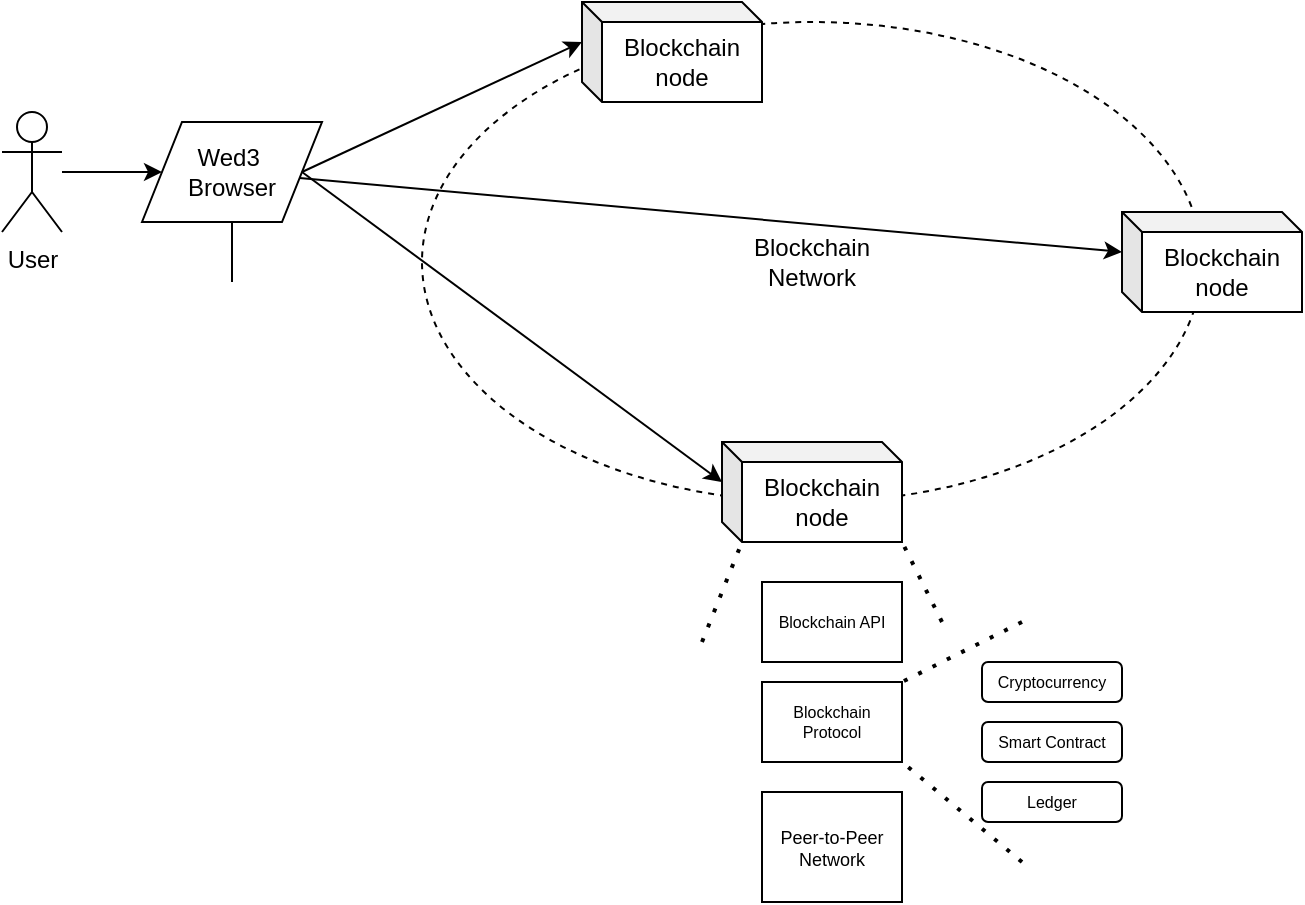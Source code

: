 <mxfile version="24.7.5">
  <diagram name="Page-1" id="-EBKwE1Vl0T7RkcBSEjn">
    <mxGraphModel dx="700" dy="622" grid="1" gridSize="10" guides="1" tooltips="1" connect="1" arrows="1" fold="1" page="1" pageScale="1" pageWidth="827" pageHeight="1169" math="0" shadow="0">
      <root>
        <mxCell id="0" />
        <mxCell id="1" parent="0" />
        <mxCell id="1Zohok0XI3wE60ObGBKs-1" value="Blockchain&lt;div&gt;Network&lt;/div&gt;" style="ellipse;whiteSpace=wrap;html=1;dashed=1;" vertex="1" parent="1">
          <mxGeometry x="240" y="160" width="390" height="240" as="geometry" />
        </mxCell>
        <mxCell id="1Zohok0XI3wE60ObGBKs-2" value="Blockchain&lt;div&gt;node&lt;/div&gt;" style="shape=cube;whiteSpace=wrap;html=1;boundedLbl=1;backgroundOutline=1;darkOpacity=0.05;darkOpacity2=0.1;size=10;" vertex="1" parent="1">
          <mxGeometry x="390" y="370" width="90" height="50" as="geometry" />
        </mxCell>
        <mxCell id="1Zohok0XI3wE60ObGBKs-3" value="Blockchain&lt;div&gt;node&lt;/div&gt;" style="shape=cube;whiteSpace=wrap;html=1;boundedLbl=1;backgroundOutline=1;darkOpacity=0.05;darkOpacity2=0.1;size=10;" vertex="1" parent="1">
          <mxGeometry x="320" y="150" width="90" height="50" as="geometry" />
        </mxCell>
        <mxCell id="1Zohok0XI3wE60ObGBKs-4" value="Blockchain&lt;div&gt;node&lt;/div&gt;" style="shape=cube;whiteSpace=wrap;html=1;boundedLbl=1;backgroundOutline=1;darkOpacity=0.05;darkOpacity2=0.1;size=10;" vertex="1" parent="1">
          <mxGeometry x="590" y="255" width="90" height="50" as="geometry" />
        </mxCell>
        <mxCell id="1Zohok0XI3wE60ObGBKs-7" value="" style="edgeStyle=orthogonalEdgeStyle;rounded=0;orthogonalLoop=1;jettySize=auto;html=1;" edge="1" parent="1" source="1Zohok0XI3wE60ObGBKs-5" target="1Zohok0XI3wE60ObGBKs-6">
          <mxGeometry relative="1" as="geometry" />
        </mxCell>
        <mxCell id="1Zohok0XI3wE60ObGBKs-5" value="User" style="shape=umlActor;verticalLabelPosition=bottom;verticalAlign=top;html=1;outlineConnect=0;" vertex="1" parent="1">
          <mxGeometry x="30" y="205" width="30" height="60" as="geometry" />
        </mxCell>
        <mxCell id="1Zohok0XI3wE60ObGBKs-6" value="Wed3&amp;nbsp;&lt;div&gt;Browser&lt;/div&gt;" style="shape=parallelogram;perimeter=parallelogramPerimeter;whiteSpace=wrap;html=1;fixedSize=1;" vertex="1" parent="1">
          <mxGeometry x="100" y="210" width="90" height="50" as="geometry" />
        </mxCell>
        <mxCell id="1Zohok0XI3wE60ObGBKs-9" value="" style="edgeStyle=orthogonalEdgeStyle;rounded=0;orthogonalLoop=1;jettySize=auto;html=1;endArrow=none;endFill=0;" edge="1" parent="1" source="1Zohok0XI3wE60ObGBKs-8" target="1Zohok0XI3wE60ObGBKs-6">
          <mxGeometry relative="1" as="geometry" />
        </mxCell>
        <mxCell id="1Zohok0XI3wE60ObGBKs-8" value="" style="shape=image;verticalLabelPosition=bottom;labelBackgroundColor=default;verticalAlign=top;aspect=fixed;imageAspect=0;image=https://as2.ftcdn.net/v2/jpg/02/59/27/77/1000_F_259277720_bU50iC5MZ7DeZKh9QXnKWWBoYqFYNtxp.jpg;clipPath=inset(18.33% 18.33% 18.33% 17.67%);" vertex="1" parent="1">
          <mxGeometry x="124.79" y="290" width="40.42" height="40" as="geometry" />
        </mxCell>
        <mxCell id="1Zohok0XI3wE60ObGBKs-10" value="" style="endArrow=classic;html=1;rounded=0;entryX=0;entryY=0;entryDx=0;entryDy=20;entryPerimeter=0;exitX=1;exitY=0.5;exitDx=0;exitDy=0;" edge="1" parent="1" source="1Zohok0XI3wE60ObGBKs-6" target="1Zohok0XI3wE60ObGBKs-3">
          <mxGeometry width="50" height="50" relative="1" as="geometry">
            <mxPoint x="260" y="490" as="sourcePoint" />
            <mxPoint x="310" y="440" as="targetPoint" />
          </mxGeometry>
        </mxCell>
        <mxCell id="1Zohok0XI3wE60ObGBKs-11" value="" style="endArrow=classic;html=1;rounded=0;entryX=0;entryY=0;entryDx=0;entryDy=20;entryPerimeter=0;exitX=1;exitY=0.5;exitDx=0;exitDy=0;" edge="1" parent="1" source="1Zohok0XI3wE60ObGBKs-6" target="1Zohok0XI3wE60ObGBKs-2">
          <mxGeometry width="50" height="50" relative="1" as="geometry">
            <mxPoint x="190" y="245" as="sourcePoint" />
            <mxPoint x="330" y="180" as="targetPoint" />
          </mxGeometry>
        </mxCell>
        <mxCell id="1Zohok0XI3wE60ObGBKs-12" value="" style="endArrow=classic;html=1;rounded=0;entryX=0;entryY=0;entryDx=0;entryDy=20;entryPerimeter=0;" edge="1" parent="1" source="1Zohok0XI3wE60ObGBKs-6" target="1Zohok0XI3wE60ObGBKs-4">
          <mxGeometry width="50" height="50" relative="1" as="geometry">
            <mxPoint x="200" y="255" as="sourcePoint" />
            <mxPoint x="340" y="190" as="targetPoint" />
          </mxGeometry>
        </mxCell>
        <mxCell id="1Zohok0XI3wE60ObGBKs-13" value="" style="endArrow=none;dashed=1;html=1;dashPattern=1 3;strokeWidth=2;rounded=0;entryX=0;entryY=0;entryDx=10;entryDy=50;entryPerimeter=0;" edge="1" parent="1" target="1Zohok0XI3wE60ObGBKs-2">
          <mxGeometry width="50" height="50" relative="1" as="geometry">
            <mxPoint x="380" y="470" as="sourcePoint" />
            <mxPoint x="390" y="410" as="targetPoint" />
          </mxGeometry>
        </mxCell>
        <mxCell id="1Zohok0XI3wE60ObGBKs-14" value="" style="endArrow=none;dashed=1;html=1;dashPattern=1 3;strokeWidth=2;rounded=0;entryX=1;entryY=1;entryDx=0;entryDy=0;entryPerimeter=0;" edge="1" parent="1" target="1Zohok0XI3wE60ObGBKs-2">
          <mxGeometry width="50" height="50" relative="1" as="geometry">
            <mxPoint x="500" y="460" as="sourcePoint" />
            <mxPoint x="410" y="430" as="targetPoint" />
          </mxGeometry>
        </mxCell>
        <mxCell id="1Zohok0XI3wE60ObGBKs-15" value="Blockchain API" style="rounded=0;whiteSpace=wrap;html=1;fontSize=8;" vertex="1" parent="1">
          <mxGeometry x="410" y="440" width="70" height="40" as="geometry" />
        </mxCell>
        <mxCell id="1Zohok0XI3wE60ObGBKs-16" value="Blockchain Protocol" style="rounded=0;whiteSpace=wrap;html=1;fontSize=8;" vertex="1" parent="1">
          <mxGeometry x="410" y="490" width="70" height="40" as="geometry" />
        </mxCell>
        <mxCell id="1Zohok0XI3wE60ObGBKs-17" value="Peer-to-Peer&lt;div style=&quot;font-size: 9px;&quot;&gt;Network&lt;/div&gt;" style="rounded=0;whiteSpace=wrap;html=1;fontSize=9;" vertex="1" parent="1">
          <mxGeometry x="410" y="545" width="70" height="55" as="geometry" />
        </mxCell>
        <mxCell id="1Zohok0XI3wE60ObGBKs-18" value="" style="endArrow=none;dashed=1;html=1;dashPattern=1 3;strokeWidth=2;rounded=0;entryX=1;entryY=0;entryDx=0;entryDy=0;" edge="1" parent="1" target="1Zohok0XI3wE60ObGBKs-16">
          <mxGeometry width="50" height="50" relative="1" as="geometry">
            <mxPoint x="540" y="460" as="sourcePoint" />
            <mxPoint x="490" y="490" as="targetPoint" />
          </mxGeometry>
        </mxCell>
        <mxCell id="1Zohok0XI3wE60ObGBKs-19" value="Cryptocurrency" style="rounded=1;whiteSpace=wrap;html=1;fontSize=8;" vertex="1" parent="1">
          <mxGeometry x="520" y="480" width="70" height="20" as="geometry" />
        </mxCell>
        <mxCell id="1Zohok0XI3wE60ObGBKs-20" value="" style="endArrow=none;dashed=1;html=1;dashPattern=1 3;strokeWidth=2;rounded=0;entryX=1;entryY=1;entryDx=0;entryDy=0;" edge="1" parent="1" target="1Zohok0XI3wE60ObGBKs-16">
          <mxGeometry width="50" height="50" relative="1" as="geometry">
            <mxPoint x="540" y="580" as="sourcePoint" />
            <mxPoint x="490" y="500" as="targetPoint" />
          </mxGeometry>
        </mxCell>
        <mxCell id="1Zohok0XI3wE60ObGBKs-21" value="Smart Contract" style="rounded=1;whiteSpace=wrap;html=1;fontSize=8;" vertex="1" parent="1">
          <mxGeometry x="520" y="510" width="70" height="20" as="geometry" />
        </mxCell>
        <mxCell id="1Zohok0XI3wE60ObGBKs-22" value="Ledger" style="rounded=1;whiteSpace=wrap;html=1;fontSize=8;" vertex="1" parent="1">
          <mxGeometry x="520" y="540" width="70" height="20" as="geometry" />
        </mxCell>
      </root>
    </mxGraphModel>
  </diagram>
</mxfile>
